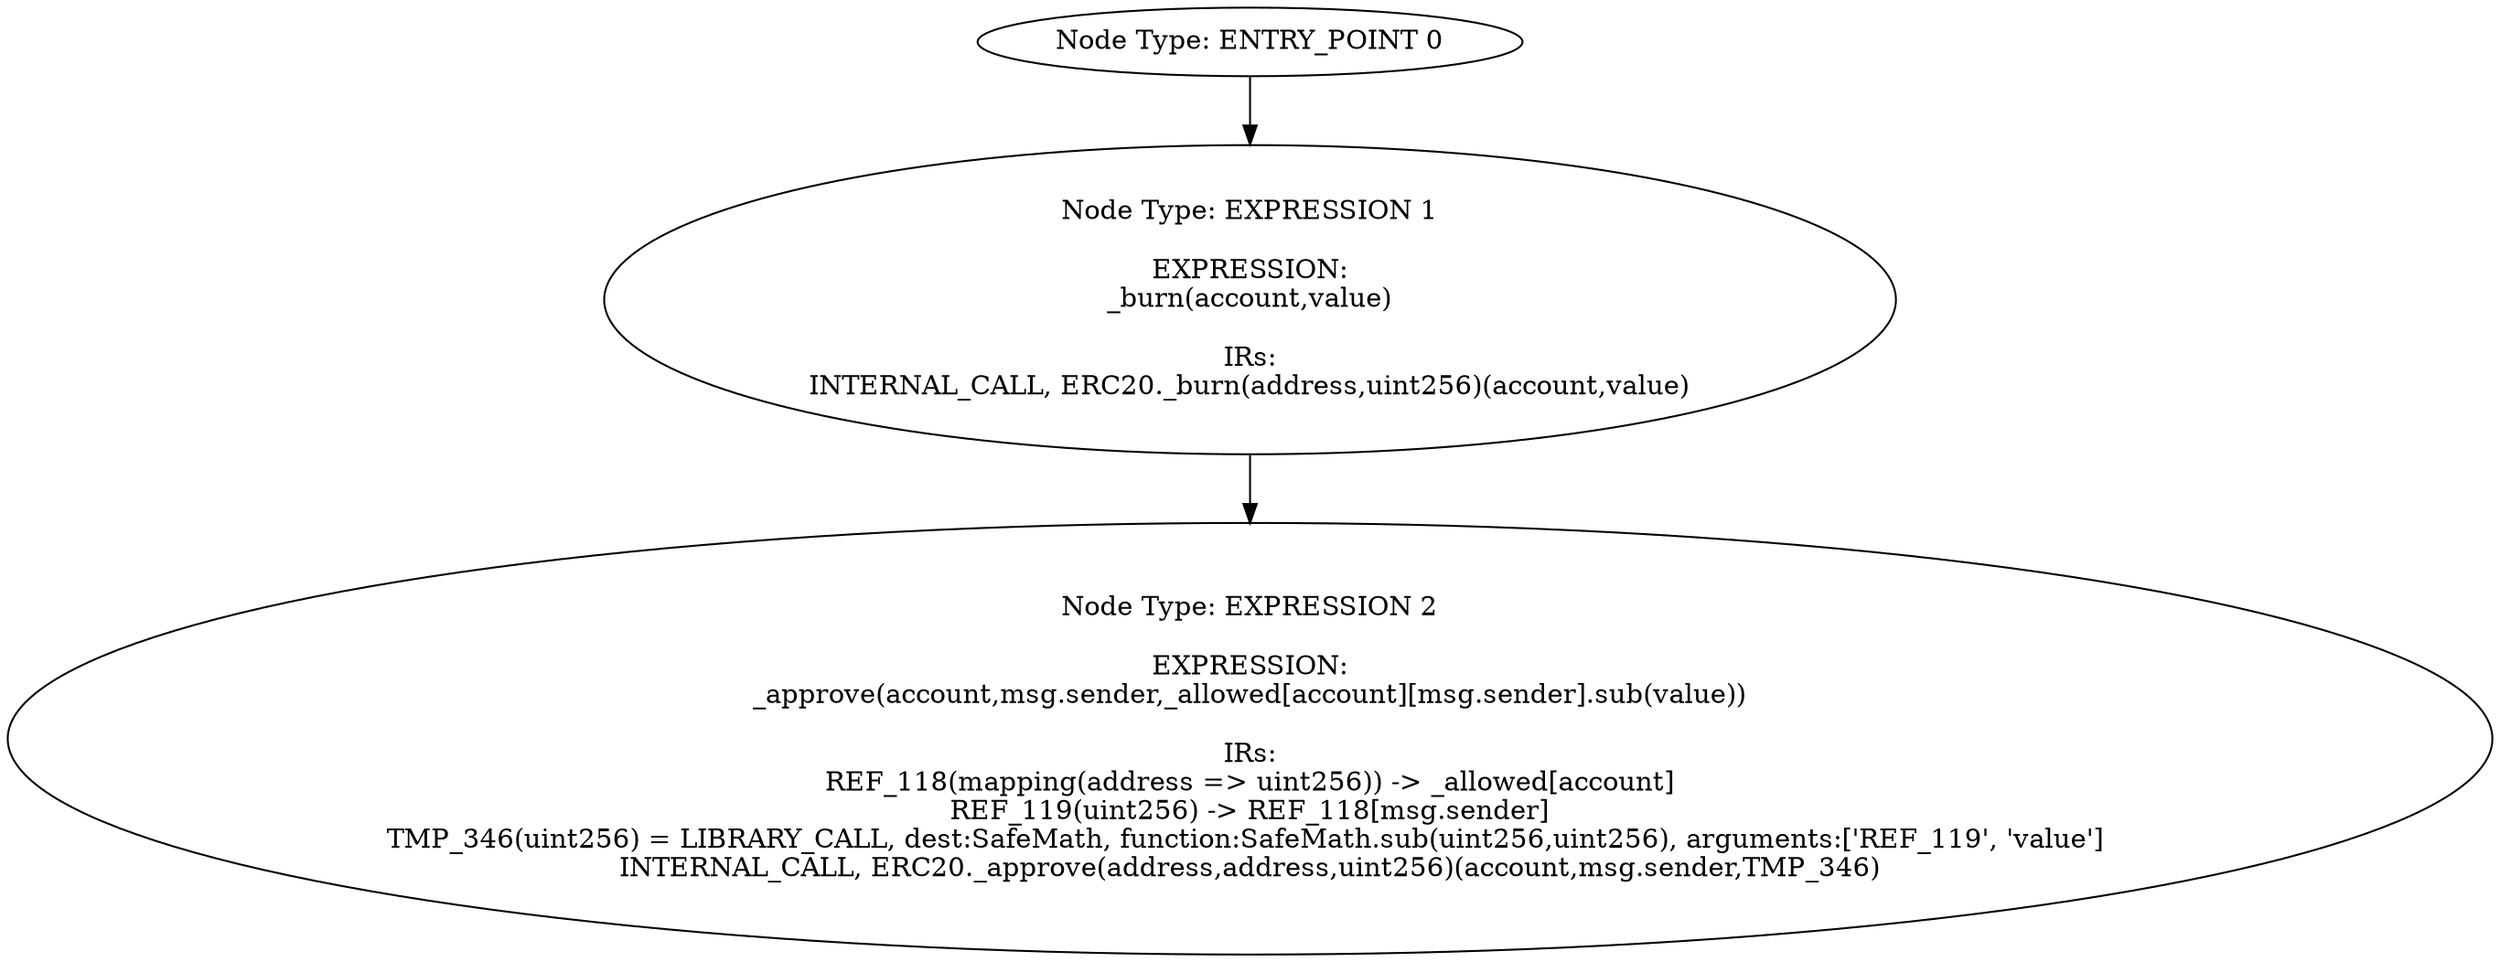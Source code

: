 digraph{
0[label="Node Type: ENTRY_POINT 0
"];
0->1;
1[label="Node Type: EXPRESSION 1

EXPRESSION:
_burn(account,value)

IRs:
INTERNAL_CALL, ERC20._burn(address,uint256)(account,value)"];
1->2;
2[label="Node Type: EXPRESSION 2

EXPRESSION:
_approve(account,msg.sender,_allowed[account][msg.sender].sub(value))

IRs:
REF_118(mapping(address => uint256)) -> _allowed[account]
REF_119(uint256) -> REF_118[msg.sender]
TMP_346(uint256) = LIBRARY_CALL, dest:SafeMath, function:SafeMath.sub(uint256,uint256), arguments:['REF_119', 'value'] 
INTERNAL_CALL, ERC20._approve(address,address,uint256)(account,msg.sender,TMP_346)"];
}
